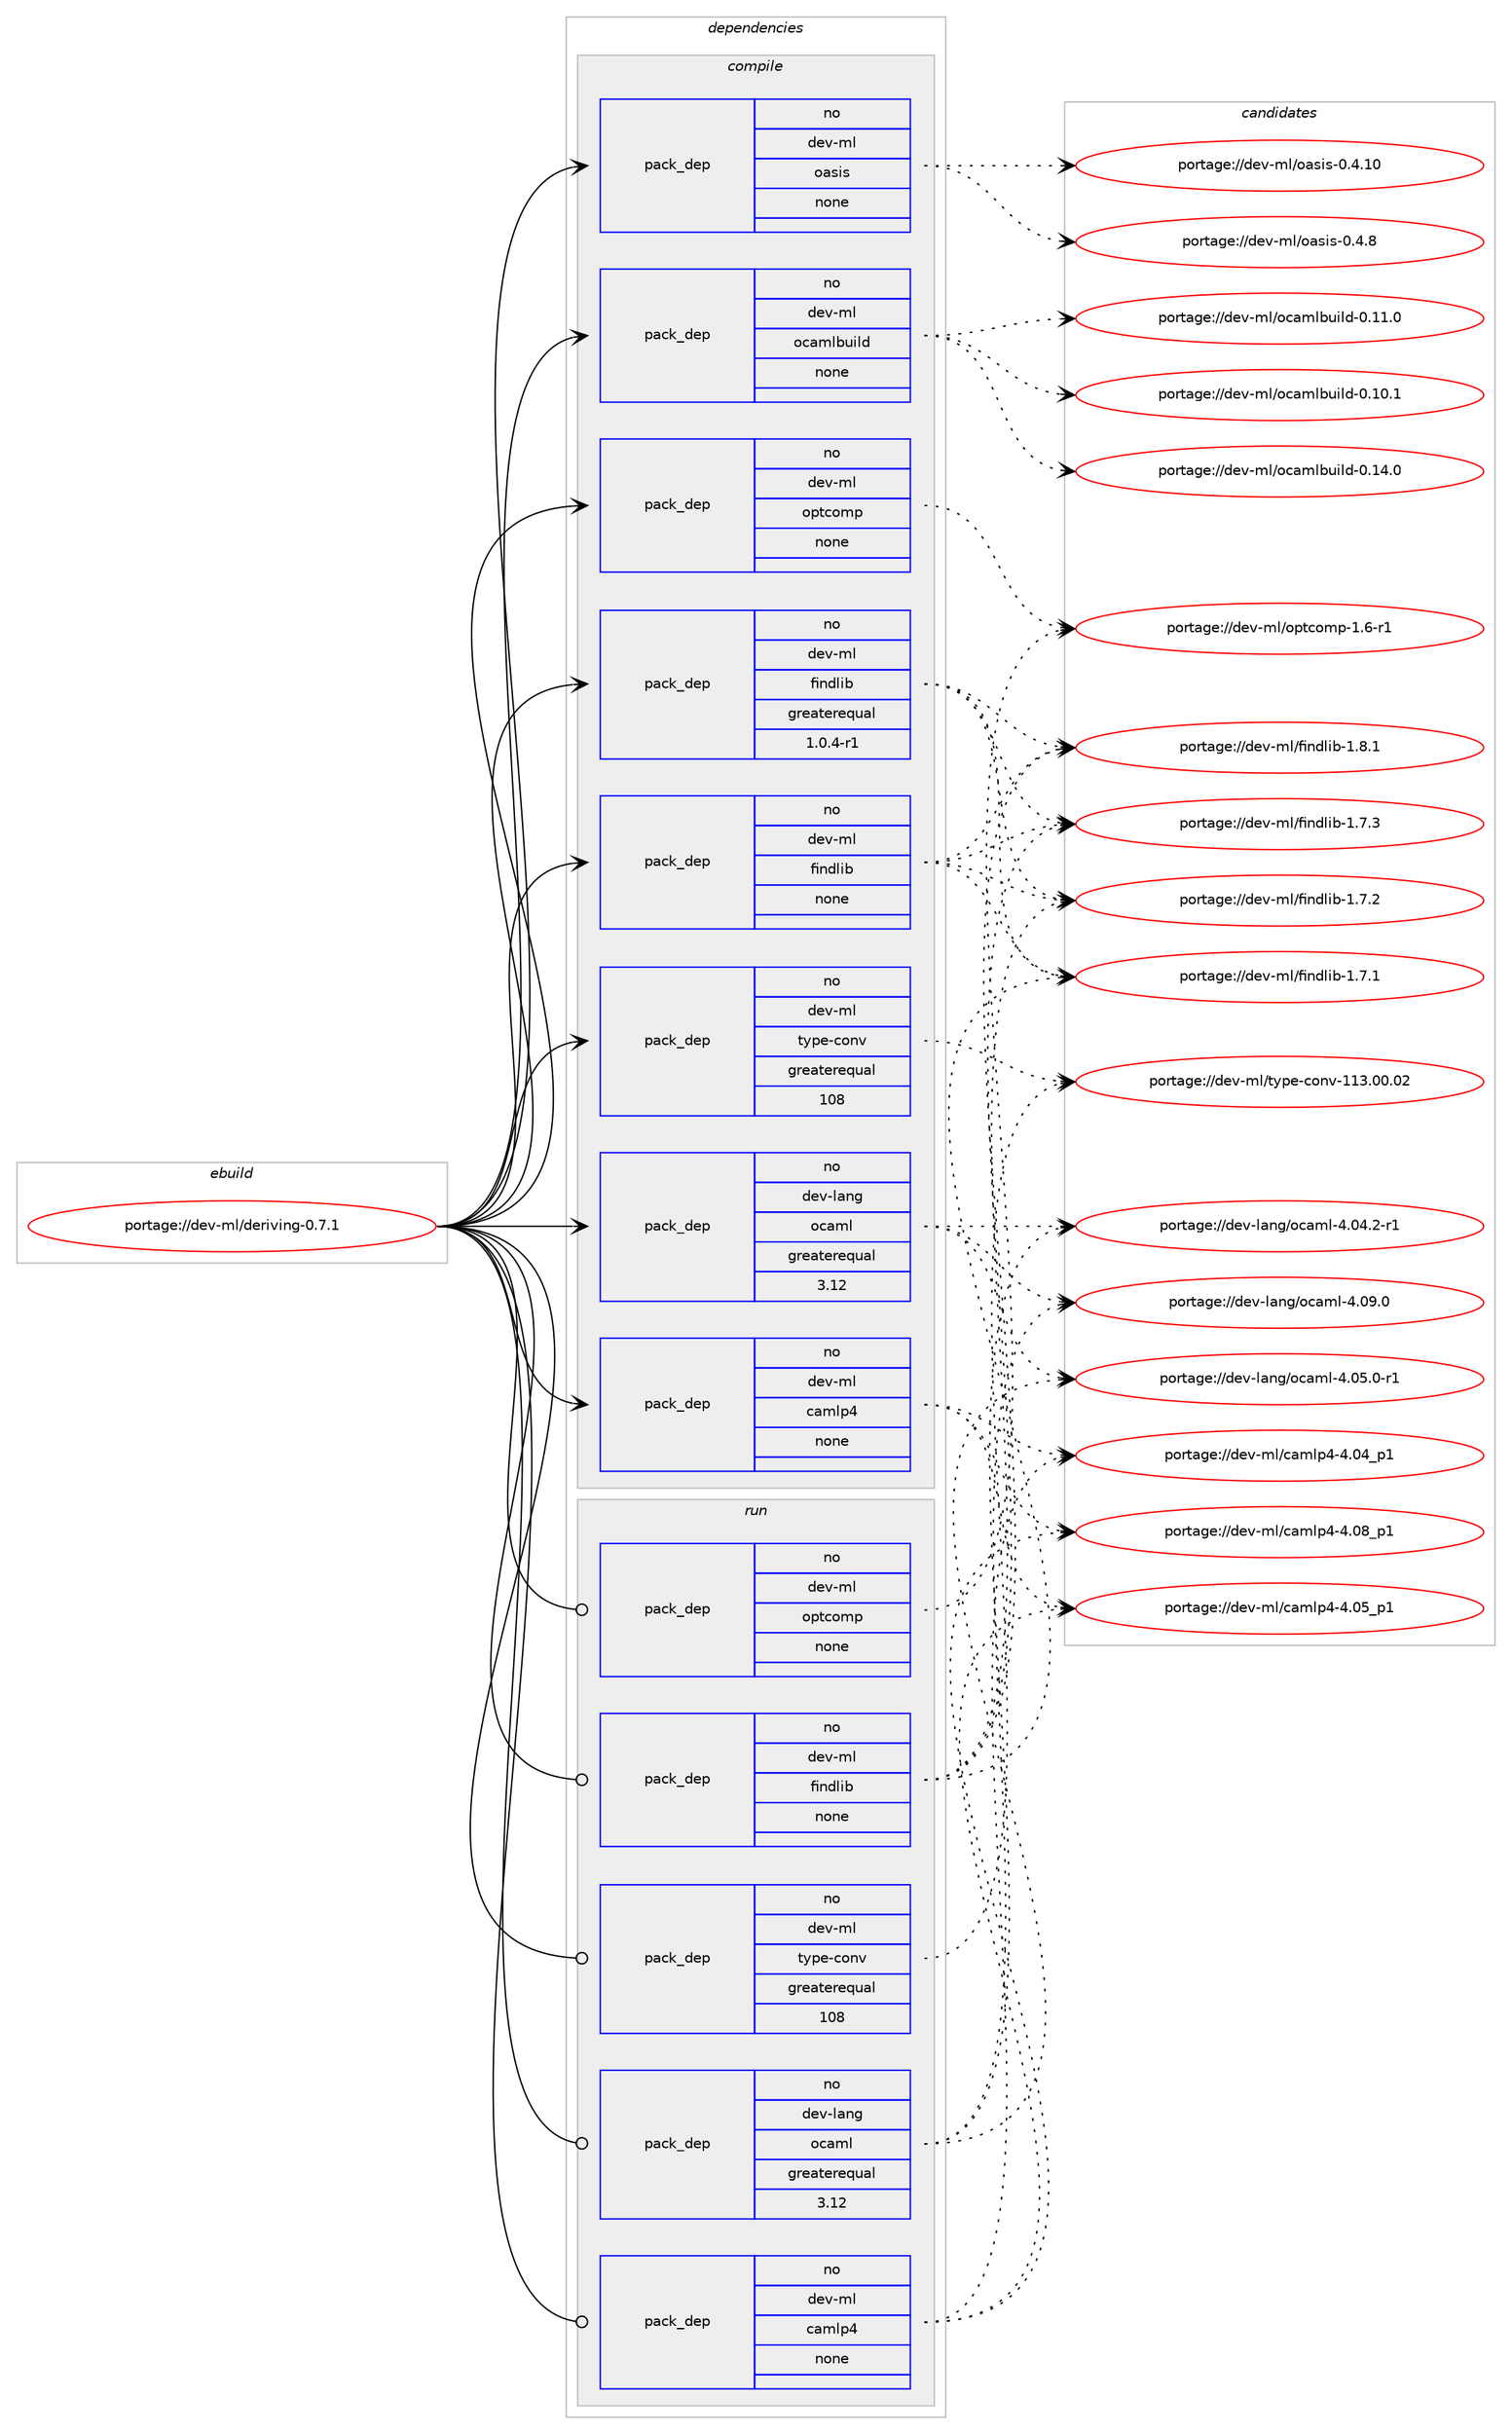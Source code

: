 digraph prolog {

# *************
# Graph options
# *************

newrank=true;
concentrate=true;
compound=true;
graph [rankdir=LR,fontname=Helvetica,fontsize=10,ranksep=1.5];#, ranksep=2.5, nodesep=0.2];
edge  [arrowhead=vee];
node  [fontname=Helvetica,fontsize=10];

# **********
# The ebuild
# **********

subgraph cluster_leftcol {
color=gray;
label=<<i>ebuild</i>>;
id [label="portage://dev-ml/deriving-0.7.1", color=red, width=4, href="../dev-ml/deriving-0.7.1.svg"];
}

# ****************
# The dependencies
# ****************

subgraph cluster_midcol {
color=gray;
label=<<i>dependencies</i>>;
subgraph cluster_compile {
fillcolor="#eeeeee";
style=filled;
label=<<i>compile</i>>;
subgraph pack375926 {
dependency504080 [label=<<TABLE BORDER="0" CELLBORDER="1" CELLSPACING="0" CELLPADDING="4" WIDTH="220"><TR><TD ROWSPAN="6" CELLPADDING="30">pack_dep</TD></TR><TR><TD WIDTH="110">no</TD></TR><TR><TD>dev-lang</TD></TR><TR><TD>ocaml</TD></TR><TR><TD>greaterequal</TD></TR><TR><TD>3.12</TD></TR></TABLE>>, shape=none, color=blue];
}
id:e -> dependency504080:w [weight=20,style="solid",arrowhead="vee"];
subgraph pack375927 {
dependency504081 [label=<<TABLE BORDER="0" CELLBORDER="1" CELLSPACING="0" CELLPADDING="4" WIDTH="220"><TR><TD ROWSPAN="6" CELLPADDING="30">pack_dep</TD></TR><TR><TD WIDTH="110">no</TD></TR><TR><TD>dev-ml</TD></TR><TR><TD>camlp4</TD></TR><TR><TD>none</TD></TR><TR><TD></TD></TR></TABLE>>, shape=none, color=blue];
}
id:e -> dependency504081:w [weight=20,style="solid",arrowhead="vee"];
subgraph pack375928 {
dependency504082 [label=<<TABLE BORDER="0" CELLBORDER="1" CELLSPACING="0" CELLPADDING="4" WIDTH="220"><TR><TD ROWSPAN="6" CELLPADDING="30">pack_dep</TD></TR><TR><TD WIDTH="110">no</TD></TR><TR><TD>dev-ml</TD></TR><TR><TD>findlib</TD></TR><TR><TD>greaterequal</TD></TR><TR><TD>1.0.4-r1</TD></TR></TABLE>>, shape=none, color=blue];
}
id:e -> dependency504082:w [weight=20,style="solid",arrowhead="vee"];
subgraph pack375929 {
dependency504083 [label=<<TABLE BORDER="0" CELLBORDER="1" CELLSPACING="0" CELLPADDING="4" WIDTH="220"><TR><TD ROWSPAN="6" CELLPADDING="30">pack_dep</TD></TR><TR><TD WIDTH="110">no</TD></TR><TR><TD>dev-ml</TD></TR><TR><TD>findlib</TD></TR><TR><TD>none</TD></TR><TR><TD></TD></TR></TABLE>>, shape=none, color=blue];
}
id:e -> dependency504083:w [weight=20,style="solid",arrowhead="vee"];
subgraph pack375930 {
dependency504084 [label=<<TABLE BORDER="0" CELLBORDER="1" CELLSPACING="0" CELLPADDING="4" WIDTH="220"><TR><TD ROWSPAN="6" CELLPADDING="30">pack_dep</TD></TR><TR><TD WIDTH="110">no</TD></TR><TR><TD>dev-ml</TD></TR><TR><TD>oasis</TD></TR><TR><TD>none</TD></TR><TR><TD></TD></TR></TABLE>>, shape=none, color=blue];
}
id:e -> dependency504084:w [weight=20,style="solid",arrowhead="vee"];
subgraph pack375931 {
dependency504085 [label=<<TABLE BORDER="0" CELLBORDER="1" CELLSPACING="0" CELLPADDING="4" WIDTH="220"><TR><TD ROWSPAN="6" CELLPADDING="30">pack_dep</TD></TR><TR><TD WIDTH="110">no</TD></TR><TR><TD>dev-ml</TD></TR><TR><TD>ocamlbuild</TD></TR><TR><TD>none</TD></TR><TR><TD></TD></TR></TABLE>>, shape=none, color=blue];
}
id:e -> dependency504085:w [weight=20,style="solid",arrowhead="vee"];
subgraph pack375932 {
dependency504086 [label=<<TABLE BORDER="0" CELLBORDER="1" CELLSPACING="0" CELLPADDING="4" WIDTH="220"><TR><TD ROWSPAN="6" CELLPADDING="30">pack_dep</TD></TR><TR><TD WIDTH="110">no</TD></TR><TR><TD>dev-ml</TD></TR><TR><TD>optcomp</TD></TR><TR><TD>none</TD></TR><TR><TD></TD></TR></TABLE>>, shape=none, color=blue];
}
id:e -> dependency504086:w [weight=20,style="solid",arrowhead="vee"];
subgraph pack375933 {
dependency504087 [label=<<TABLE BORDER="0" CELLBORDER="1" CELLSPACING="0" CELLPADDING="4" WIDTH="220"><TR><TD ROWSPAN="6" CELLPADDING="30">pack_dep</TD></TR><TR><TD WIDTH="110">no</TD></TR><TR><TD>dev-ml</TD></TR><TR><TD>type-conv</TD></TR><TR><TD>greaterequal</TD></TR><TR><TD>108</TD></TR></TABLE>>, shape=none, color=blue];
}
id:e -> dependency504087:w [weight=20,style="solid",arrowhead="vee"];
}
subgraph cluster_compileandrun {
fillcolor="#eeeeee";
style=filled;
label=<<i>compile and run</i>>;
}
subgraph cluster_run {
fillcolor="#eeeeee";
style=filled;
label=<<i>run</i>>;
subgraph pack375934 {
dependency504088 [label=<<TABLE BORDER="0" CELLBORDER="1" CELLSPACING="0" CELLPADDING="4" WIDTH="220"><TR><TD ROWSPAN="6" CELLPADDING="30">pack_dep</TD></TR><TR><TD WIDTH="110">no</TD></TR><TR><TD>dev-lang</TD></TR><TR><TD>ocaml</TD></TR><TR><TD>greaterequal</TD></TR><TR><TD>3.12</TD></TR></TABLE>>, shape=none, color=blue];
}
id:e -> dependency504088:w [weight=20,style="solid",arrowhead="odot"];
subgraph pack375935 {
dependency504089 [label=<<TABLE BORDER="0" CELLBORDER="1" CELLSPACING="0" CELLPADDING="4" WIDTH="220"><TR><TD ROWSPAN="6" CELLPADDING="30">pack_dep</TD></TR><TR><TD WIDTH="110">no</TD></TR><TR><TD>dev-ml</TD></TR><TR><TD>camlp4</TD></TR><TR><TD>none</TD></TR><TR><TD></TD></TR></TABLE>>, shape=none, color=blue];
}
id:e -> dependency504089:w [weight=20,style="solid",arrowhead="odot"];
subgraph pack375936 {
dependency504090 [label=<<TABLE BORDER="0" CELLBORDER="1" CELLSPACING="0" CELLPADDING="4" WIDTH="220"><TR><TD ROWSPAN="6" CELLPADDING="30">pack_dep</TD></TR><TR><TD WIDTH="110">no</TD></TR><TR><TD>dev-ml</TD></TR><TR><TD>findlib</TD></TR><TR><TD>none</TD></TR><TR><TD></TD></TR></TABLE>>, shape=none, color=blue];
}
id:e -> dependency504090:w [weight=20,style="solid",arrowhead="odot"];
subgraph pack375937 {
dependency504091 [label=<<TABLE BORDER="0" CELLBORDER="1" CELLSPACING="0" CELLPADDING="4" WIDTH="220"><TR><TD ROWSPAN="6" CELLPADDING="30">pack_dep</TD></TR><TR><TD WIDTH="110">no</TD></TR><TR><TD>dev-ml</TD></TR><TR><TD>optcomp</TD></TR><TR><TD>none</TD></TR><TR><TD></TD></TR></TABLE>>, shape=none, color=blue];
}
id:e -> dependency504091:w [weight=20,style="solid",arrowhead="odot"];
subgraph pack375938 {
dependency504092 [label=<<TABLE BORDER="0" CELLBORDER="1" CELLSPACING="0" CELLPADDING="4" WIDTH="220"><TR><TD ROWSPAN="6" CELLPADDING="30">pack_dep</TD></TR><TR><TD WIDTH="110">no</TD></TR><TR><TD>dev-ml</TD></TR><TR><TD>type-conv</TD></TR><TR><TD>greaterequal</TD></TR><TR><TD>108</TD></TR></TABLE>>, shape=none, color=blue];
}
id:e -> dependency504092:w [weight=20,style="solid",arrowhead="odot"];
}
}

# **************
# The candidates
# **************

subgraph cluster_choices {
rank=same;
color=gray;
label=<<i>candidates</i>>;

subgraph choice375926 {
color=black;
nodesep=1;
choice100101118451089711010347111999710910845524648574648 [label="portage://dev-lang/ocaml-4.09.0", color=red, width=4,href="../dev-lang/ocaml-4.09.0.svg"];
choice1001011184510897110103471119997109108455246485346484511449 [label="portage://dev-lang/ocaml-4.05.0-r1", color=red, width=4,href="../dev-lang/ocaml-4.05.0-r1.svg"];
choice1001011184510897110103471119997109108455246485246504511449 [label="portage://dev-lang/ocaml-4.04.2-r1", color=red, width=4,href="../dev-lang/ocaml-4.04.2-r1.svg"];
dependency504080:e -> choice100101118451089711010347111999710910845524648574648:w [style=dotted,weight="100"];
dependency504080:e -> choice1001011184510897110103471119997109108455246485346484511449:w [style=dotted,weight="100"];
dependency504080:e -> choice1001011184510897110103471119997109108455246485246504511449:w [style=dotted,weight="100"];
}
subgraph choice375927 {
color=black;
nodesep=1;
choice100101118451091084799971091081125245524648569511249 [label="portage://dev-ml/camlp4-4.08_p1", color=red, width=4,href="../dev-ml/camlp4-4.08_p1.svg"];
choice100101118451091084799971091081125245524648539511249 [label="portage://dev-ml/camlp4-4.05_p1", color=red, width=4,href="../dev-ml/camlp4-4.05_p1.svg"];
choice100101118451091084799971091081125245524648529511249 [label="portage://dev-ml/camlp4-4.04_p1", color=red, width=4,href="../dev-ml/camlp4-4.04_p1.svg"];
dependency504081:e -> choice100101118451091084799971091081125245524648569511249:w [style=dotted,weight="100"];
dependency504081:e -> choice100101118451091084799971091081125245524648539511249:w [style=dotted,weight="100"];
dependency504081:e -> choice100101118451091084799971091081125245524648529511249:w [style=dotted,weight="100"];
}
subgraph choice375928 {
color=black;
nodesep=1;
choice100101118451091084710210511010010810598454946564649 [label="portage://dev-ml/findlib-1.8.1", color=red, width=4,href="../dev-ml/findlib-1.8.1.svg"];
choice100101118451091084710210511010010810598454946554651 [label="portage://dev-ml/findlib-1.7.3", color=red, width=4,href="../dev-ml/findlib-1.7.3.svg"];
choice100101118451091084710210511010010810598454946554650 [label="portage://dev-ml/findlib-1.7.2", color=red, width=4,href="../dev-ml/findlib-1.7.2.svg"];
choice100101118451091084710210511010010810598454946554649 [label="portage://dev-ml/findlib-1.7.1", color=red, width=4,href="../dev-ml/findlib-1.7.1.svg"];
dependency504082:e -> choice100101118451091084710210511010010810598454946564649:w [style=dotted,weight="100"];
dependency504082:e -> choice100101118451091084710210511010010810598454946554651:w [style=dotted,weight="100"];
dependency504082:e -> choice100101118451091084710210511010010810598454946554650:w [style=dotted,weight="100"];
dependency504082:e -> choice100101118451091084710210511010010810598454946554649:w [style=dotted,weight="100"];
}
subgraph choice375929 {
color=black;
nodesep=1;
choice100101118451091084710210511010010810598454946564649 [label="portage://dev-ml/findlib-1.8.1", color=red, width=4,href="../dev-ml/findlib-1.8.1.svg"];
choice100101118451091084710210511010010810598454946554651 [label="portage://dev-ml/findlib-1.7.3", color=red, width=4,href="../dev-ml/findlib-1.7.3.svg"];
choice100101118451091084710210511010010810598454946554650 [label="portage://dev-ml/findlib-1.7.2", color=red, width=4,href="../dev-ml/findlib-1.7.2.svg"];
choice100101118451091084710210511010010810598454946554649 [label="portage://dev-ml/findlib-1.7.1", color=red, width=4,href="../dev-ml/findlib-1.7.1.svg"];
dependency504083:e -> choice100101118451091084710210511010010810598454946564649:w [style=dotted,weight="100"];
dependency504083:e -> choice100101118451091084710210511010010810598454946554651:w [style=dotted,weight="100"];
dependency504083:e -> choice100101118451091084710210511010010810598454946554650:w [style=dotted,weight="100"];
dependency504083:e -> choice100101118451091084710210511010010810598454946554649:w [style=dotted,weight="100"];
}
subgraph choice375930 {
color=black;
nodesep=1;
choice100101118451091084711197115105115454846524656 [label="portage://dev-ml/oasis-0.4.8", color=red, width=4,href="../dev-ml/oasis-0.4.8.svg"];
choice10010111845109108471119711510511545484652464948 [label="portage://dev-ml/oasis-0.4.10", color=red, width=4,href="../dev-ml/oasis-0.4.10.svg"];
dependency504084:e -> choice100101118451091084711197115105115454846524656:w [style=dotted,weight="100"];
dependency504084:e -> choice10010111845109108471119711510511545484652464948:w [style=dotted,weight="100"];
}
subgraph choice375931 {
color=black;
nodesep=1;
choice100101118451091084711199971091089811710510810045484649524648 [label="portage://dev-ml/ocamlbuild-0.14.0", color=red, width=4,href="../dev-ml/ocamlbuild-0.14.0.svg"];
choice100101118451091084711199971091089811710510810045484649494648 [label="portage://dev-ml/ocamlbuild-0.11.0", color=red, width=4,href="../dev-ml/ocamlbuild-0.11.0.svg"];
choice100101118451091084711199971091089811710510810045484649484649 [label="portage://dev-ml/ocamlbuild-0.10.1", color=red, width=4,href="../dev-ml/ocamlbuild-0.10.1.svg"];
dependency504085:e -> choice100101118451091084711199971091089811710510810045484649524648:w [style=dotted,weight="100"];
dependency504085:e -> choice100101118451091084711199971091089811710510810045484649494648:w [style=dotted,weight="100"];
dependency504085:e -> choice100101118451091084711199971091089811710510810045484649484649:w [style=dotted,weight="100"];
}
subgraph choice375932 {
color=black;
nodesep=1;
choice100101118451091084711111211699111109112454946544511449 [label="portage://dev-ml/optcomp-1.6-r1", color=red, width=4,href="../dev-ml/optcomp-1.6-r1.svg"];
dependency504086:e -> choice100101118451091084711111211699111109112454946544511449:w [style=dotted,weight="100"];
}
subgraph choice375933 {
color=black;
nodesep=1;
choice1001011184510910847116121112101459911111011845494951464848464850 [label="portage://dev-ml/type-conv-113.00.02", color=red, width=4,href="../dev-ml/type-conv-113.00.02.svg"];
dependency504087:e -> choice1001011184510910847116121112101459911111011845494951464848464850:w [style=dotted,weight="100"];
}
subgraph choice375934 {
color=black;
nodesep=1;
choice100101118451089711010347111999710910845524648574648 [label="portage://dev-lang/ocaml-4.09.0", color=red, width=4,href="../dev-lang/ocaml-4.09.0.svg"];
choice1001011184510897110103471119997109108455246485346484511449 [label="portage://dev-lang/ocaml-4.05.0-r1", color=red, width=4,href="../dev-lang/ocaml-4.05.0-r1.svg"];
choice1001011184510897110103471119997109108455246485246504511449 [label="portage://dev-lang/ocaml-4.04.2-r1", color=red, width=4,href="../dev-lang/ocaml-4.04.2-r1.svg"];
dependency504088:e -> choice100101118451089711010347111999710910845524648574648:w [style=dotted,weight="100"];
dependency504088:e -> choice1001011184510897110103471119997109108455246485346484511449:w [style=dotted,weight="100"];
dependency504088:e -> choice1001011184510897110103471119997109108455246485246504511449:w [style=dotted,weight="100"];
}
subgraph choice375935 {
color=black;
nodesep=1;
choice100101118451091084799971091081125245524648569511249 [label="portage://dev-ml/camlp4-4.08_p1", color=red, width=4,href="../dev-ml/camlp4-4.08_p1.svg"];
choice100101118451091084799971091081125245524648539511249 [label="portage://dev-ml/camlp4-4.05_p1", color=red, width=4,href="../dev-ml/camlp4-4.05_p1.svg"];
choice100101118451091084799971091081125245524648529511249 [label="portage://dev-ml/camlp4-4.04_p1", color=red, width=4,href="../dev-ml/camlp4-4.04_p1.svg"];
dependency504089:e -> choice100101118451091084799971091081125245524648569511249:w [style=dotted,weight="100"];
dependency504089:e -> choice100101118451091084799971091081125245524648539511249:w [style=dotted,weight="100"];
dependency504089:e -> choice100101118451091084799971091081125245524648529511249:w [style=dotted,weight="100"];
}
subgraph choice375936 {
color=black;
nodesep=1;
choice100101118451091084710210511010010810598454946564649 [label="portage://dev-ml/findlib-1.8.1", color=red, width=4,href="../dev-ml/findlib-1.8.1.svg"];
choice100101118451091084710210511010010810598454946554651 [label="portage://dev-ml/findlib-1.7.3", color=red, width=4,href="../dev-ml/findlib-1.7.3.svg"];
choice100101118451091084710210511010010810598454946554650 [label="portage://dev-ml/findlib-1.7.2", color=red, width=4,href="../dev-ml/findlib-1.7.2.svg"];
choice100101118451091084710210511010010810598454946554649 [label="portage://dev-ml/findlib-1.7.1", color=red, width=4,href="../dev-ml/findlib-1.7.1.svg"];
dependency504090:e -> choice100101118451091084710210511010010810598454946564649:w [style=dotted,weight="100"];
dependency504090:e -> choice100101118451091084710210511010010810598454946554651:w [style=dotted,weight="100"];
dependency504090:e -> choice100101118451091084710210511010010810598454946554650:w [style=dotted,weight="100"];
dependency504090:e -> choice100101118451091084710210511010010810598454946554649:w [style=dotted,weight="100"];
}
subgraph choice375937 {
color=black;
nodesep=1;
choice100101118451091084711111211699111109112454946544511449 [label="portage://dev-ml/optcomp-1.6-r1", color=red, width=4,href="../dev-ml/optcomp-1.6-r1.svg"];
dependency504091:e -> choice100101118451091084711111211699111109112454946544511449:w [style=dotted,weight="100"];
}
subgraph choice375938 {
color=black;
nodesep=1;
choice1001011184510910847116121112101459911111011845494951464848464850 [label="portage://dev-ml/type-conv-113.00.02", color=red, width=4,href="../dev-ml/type-conv-113.00.02.svg"];
dependency504092:e -> choice1001011184510910847116121112101459911111011845494951464848464850:w [style=dotted,weight="100"];
}
}

}
